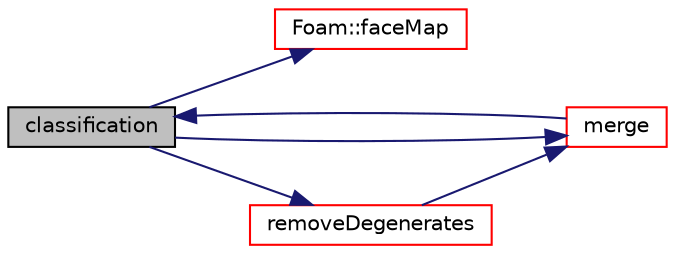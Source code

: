 digraph "classification"
{
  bgcolor="transparent";
  edge [fontname="Helvetica",fontsize="10",labelfontname="Helvetica",labelfontsize="10"];
  node [fontname="Helvetica",fontsize="10",shape=record];
  rankdir="LR";
  Node1 [label="classification",height=0.2,width=0.4,color="black", fillcolor="grey75", style="filled", fontcolor="black"];
  Node1 -> Node2 [color="midnightblue",fontsize="10",style="solid",fontname="Helvetica"];
  Node2 [label="Foam::faceMap",height=0.2,width=0.4,color="red",URL="$a10733.html#aa77215843e964fac259ab06e68d0ee02"];
  Node1 -> Node3 [color="midnightblue",fontsize="10",style="solid",fontname="Helvetica"];
  Node3 [label="merge",height=0.2,width=0.4,color="red",URL="$a00614.html#a987539e16097f548da5dde54bbc38a40",tooltip="Merge (or override) edge intersection for a subset. "];
  Node3 -> Node1 [color="midnightblue",fontsize="10",style="solid",fontname="Helvetica"];
  Node1 -> Node4 [color="midnightblue",fontsize="10",style="solid",fontname="Helvetica"];
  Node4 [label="removeDegenerates",height=0.2,width=0.4,color="red",URL="$a00614.html#ad0d81f63bedf7adf479d3512ac49ae21",tooltip="Resolve ties. Shuffles points so all edge - face intersections. "];
  Node4 -> Node3 [color="midnightblue",fontsize="10",style="solid",fontname="Helvetica"];
}
